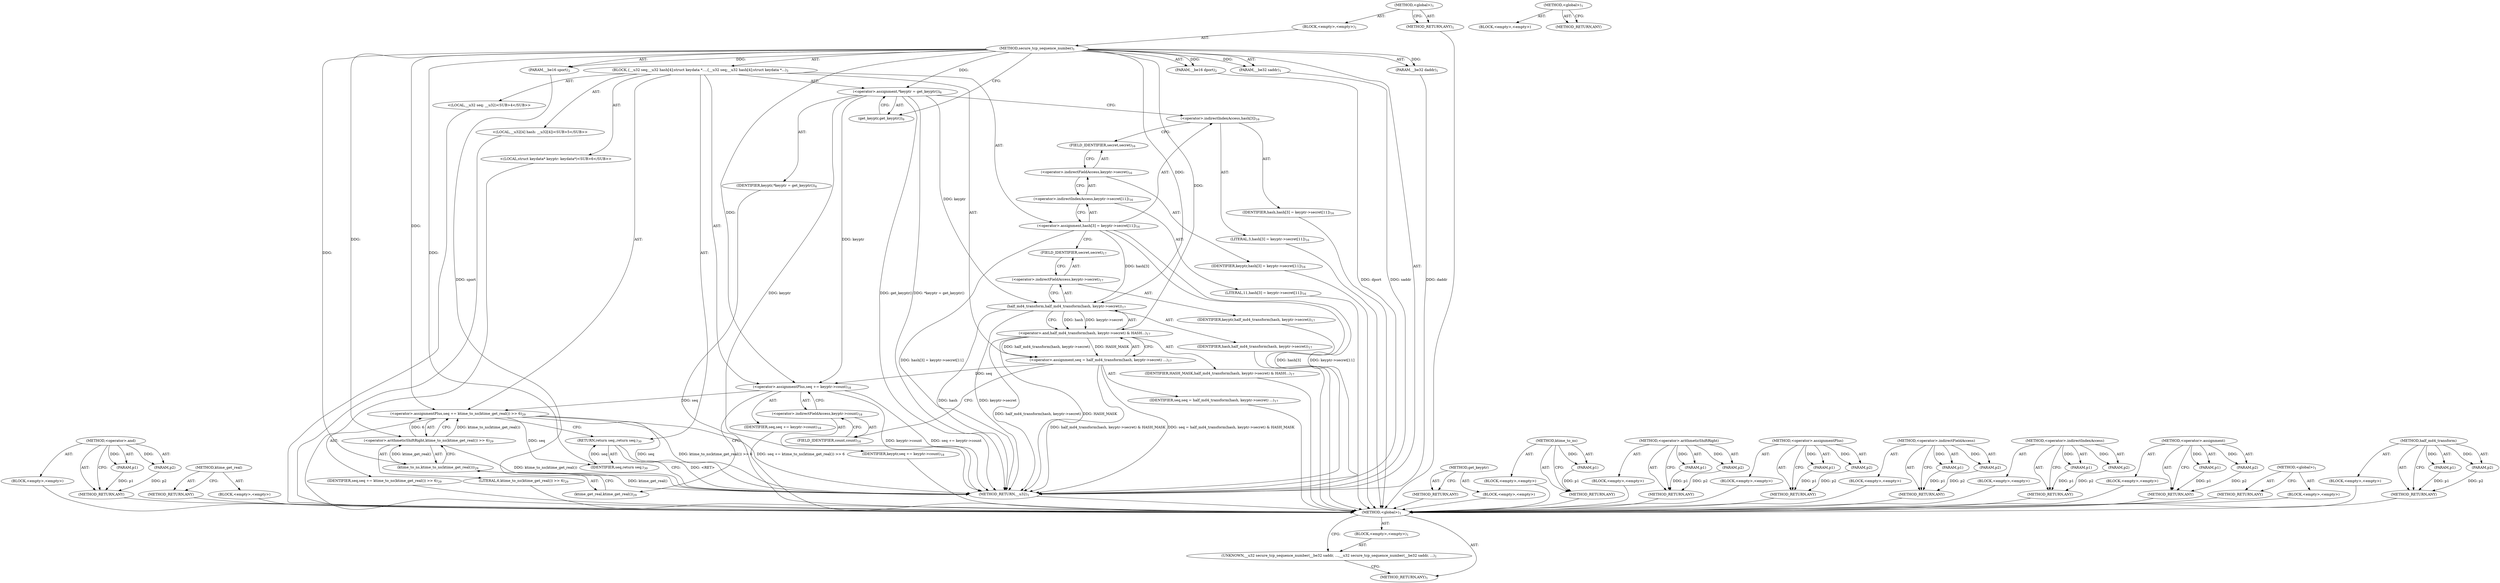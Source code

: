 digraph "&lt;global&gt;" {
vulnerable_96 [label=<(METHOD,&lt;operator&gt;.and)>];
vulnerable_97 [label=<(PARAM,p1)>];
vulnerable_98 [label=<(PARAM,p2)>];
vulnerable_99 [label=<(BLOCK,&lt;empty&gt;,&lt;empty&gt;)>];
vulnerable_100 [label=<(METHOD_RETURN,ANY)>];
vulnerable_120 [label=<(METHOD,ktime_get_real)>];
vulnerable_121 [label=<(BLOCK,&lt;empty&gt;,&lt;empty&gt;)>];
vulnerable_122 [label=<(METHOD_RETURN,ANY)>];
vulnerable_6 [label=<(METHOD,&lt;global&gt;)<SUB>1</SUB>>];
vulnerable_7 [label=<(BLOCK,&lt;empty&gt;,&lt;empty&gt;)<SUB>1</SUB>>];
vulnerable_8 [label=<(METHOD,secure_tcp_sequence_number)<SUB>1</SUB>>];
vulnerable_9 [label=<(PARAM,__be32 saddr)<SUB>1</SUB>>];
vulnerable_10 [label=<(PARAM,__be32 daddr)<SUB>1</SUB>>];
vulnerable_11 [label=<(PARAM,__be16 sport)<SUB>2</SUB>>];
vulnerable_12 [label=<(PARAM,__be16 dport)<SUB>2</SUB>>];
vulnerable_13 [label=<(BLOCK,{
	__u32 seq;
	__u32 hash[4];
	struct keydata *...,{
	__u32 seq;
	__u32 hash[4];
	struct keydata *...)<SUB>3</SUB>>];
vulnerable_14 [label="<(LOCAL,__u32 seq: __u32)<SUB>4</SUB>>"];
vulnerable_15 [label="<(LOCAL,__u32[4] hash: __u32[4])<SUB>5</SUB>>"];
vulnerable_16 [label="<(LOCAL,struct keydata* keyptr: keydata*)<SUB>6</SUB>>"];
vulnerable_17 [label=<(&lt;operator&gt;.assignment,*keyptr = get_keyptr())<SUB>6</SUB>>];
vulnerable_18 [label=<(IDENTIFIER,keyptr,*keyptr = get_keyptr())<SUB>6</SUB>>];
vulnerable_19 [label=<(get_keyptr,get_keyptr())<SUB>6</SUB>>];
vulnerable_20 [label=<(&lt;operator&gt;.assignment,hash[3] = keyptr-&gt;secret[11])<SUB>16</SUB>>];
vulnerable_21 [label=<(&lt;operator&gt;.indirectIndexAccess,hash[3])<SUB>16</SUB>>];
vulnerable_22 [label=<(IDENTIFIER,hash,hash[3] = keyptr-&gt;secret[11])<SUB>16</SUB>>];
vulnerable_23 [label=<(LITERAL,3,hash[3] = keyptr-&gt;secret[11])<SUB>16</SUB>>];
vulnerable_24 [label=<(&lt;operator&gt;.indirectIndexAccess,keyptr-&gt;secret[11])<SUB>16</SUB>>];
vulnerable_25 [label=<(&lt;operator&gt;.indirectFieldAccess,keyptr-&gt;secret)<SUB>16</SUB>>];
vulnerable_26 [label=<(IDENTIFIER,keyptr,hash[3] = keyptr-&gt;secret[11])<SUB>16</SUB>>];
vulnerable_27 [label=<(FIELD_IDENTIFIER,secret,secret)<SUB>16</SUB>>];
vulnerable_28 [label=<(LITERAL,11,hash[3] = keyptr-&gt;secret[11])<SUB>16</SUB>>];
vulnerable_29 [label=<(&lt;operator&gt;.assignment,seq = half_md4_transform(hash, keyptr-&gt;secret) ...)<SUB>17</SUB>>];
vulnerable_30 [label=<(IDENTIFIER,seq,seq = half_md4_transform(hash, keyptr-&gt;secret) ...)<SUB>17</SUB>>];
vulnerable_31 [label=<(&lt;operator&gt;.and,half_md4_transform(hash, keyptr-&gt;secret) &amp; HASH...)<SUB>17</SUB>>];
vulnerable_32 [label=<(half_md4_transform,half_md4_transform(hash, keyptr-&gt;secret))<SUB>17</SUB>>];
vulnerable_33 [label=<(IDENTIFIER,hash,half_md4_transform(hash, keyptr-&gt;secret))<SUB>17</SUB>>];
vulnerable_34 [label=<(&lt;operator&gt;.indirectFieldAccess,keyptr-&gt;secret)<SUB>17</SUB>>];
vulnerable_35 [label=<(IDENTIFIER,keyptr,half_md4_transform(hash, keyptr-&gt;secret))<SUB>17</SUB>>];
vulnerable_36 [label=<(FIELD_IDENTIFIER,secret,secret)<SUB>17</SUB>>];
vulnerable_37 [label=<(IDENTIFIER,HASH_MASK,half_md4_transform(hash, keyptr-&gt;secret) &amp; HASH...)<SUB>17</SUB>>];
vulnerable_38 [label=<(&lt;operator&gt;.assignmentPlus,seq += keyptr-&gt;count)<SUB>18</SUB>>];
vulnerable_39 [label=<(IDENTIFIER,seq,seq += keyptr-&gt;count)<SUB>18</SUB>>];
vulnerable_40 [label=<(&lt;operator&gt;.indirectFieldAccess,keyptr-&gt;count)<SUB>18</SUB>>];
vulnerable_41 [label=<(IDENTIFIER,keyptr,seq += keyptr-&gt;count)<SUB>18</SUB>>];
vulnerable_42 [label=<(FIELD_IDENTIFIER,count,count)<SUB>18</SUB>>];
vulnerable_43 [label=<(&lt;operator&gt;.assignmentPlus,seq += ktime_to_ns(ktime_get_real()) &gt;&gt; 6)<SUB>29</SUB>>];
vulnerable_44 [label=<(IDENTIFIER,seq,seq += ktime_to_ns(ktime_get_real()) &gt;&gt; 6)<SUB>29</SUB>>];
vulnerable_45 [label=<(&lt;operator&gt;.arithmeticShiftRight,ktime_to_ns(ktime_get_real()) &gt;&gt; 6)<SUB>29</SUB>>];
vulnerable_46 [label=<(ktime_to_ns,ktime_to_ns(ktime_get_real()))<SUB>29</SUB>>];
vulnerable_47 [label=<(ktime_get_real,ktime_get_real())<SUB>29</SUB>>];
vulnerable_48 [label=<(LITERAL,6,ktime_to_ns(ktime_get_real()) &gt;&gt; 6)<SUB>29</SUB>>];
vulnerable_49 [label=<(RETURN,return seq;,return seq;)<SUB>30</SUB>>];
vulnerable_50 [label=<(IDENTIFIER,seq,return seq;)<SUB>30</SUB>>];
vulnerable_51 [label=<(METHOD_RETURN,__u32)<SUB>1</SUB>>];
vulnerable_53 [label=<(METHOD_RETURN,ANY)<SUB>1</SUB>>];
vulnerable_83 [label=<(METHOD,get_keyptr)>];
vulnerable_84 [label=<(BLOCK,&lt;empty&gt;,&lt;empty&gt;)>];
vulnerable_85 [label=<(METHOD_RETURN,ANY)>];
vulnerable_116 [label=<(METHOD,ktime_to_ns)>];
vulnerable_117 [label=<(PARAM,p1)>];
vulnerable_118 [label=<(BLOCK,&lt;empty&gt;,&lt;empty&gt;)>];
vulnerable_119 [label=<(METHOD_RETURN,ANY)>];
vulnerable_111 [label=<(METHOD,&lt;operator&gt;.arithmeticShiftRight)>];
vulnerable_112 [label=<(PARAM,p1)>];
vulnerable_113 [label=<(PARAM,p2)>];
vulnerable_114 [label=<(BLOCK,&lt;empty&gt;,&lt;empty&gt;)>];
vulnerable_115 [label=<(METHOD_RETURN,ANY)>];
vulnerable_106 [label=<(METHOD,&lt;operator&gt;.assignmentPlus)>];
vulnerable_107 [label=<(PARAM,p1)>];
vulnerable_108 [label=<(PARAM,p2)>];
vulnerable_109 [label=<(BLOCK,&lt;empty&gt;,&lt;empty&gt;)>];
vulnerable_110 [label=<(METHOD_RETURN,ANY)>];
vulnerable_91 [label=<(METHOD,&lt;operator&gt;.indirectFieldAccess)>];
vulnerable_92 [label=<(PARAM,p1)>];
vulnerable_93 [label=<(PARAM,p2)>];
vulnerable_94 [label=<(BLOCK,&lt;empty&gt;,&lt;empty&gt;)>];
vulnerable_95 [label=<(METHOD_RETURN,ANY)>];
vulnerable_86 [label=<(METHOD,&lt;operator&gt;.indirectIndexAccess)>];
vulnerable_87 [label=<(PARAM,p1)>];
vulnerable_88 [label=<(PARAM,p2)>];
vulnerable_89 [label=<(BLOCK,&lt;empty&gt;,&lt;empty&gt;)>];
vulnerable_90 [label=<(METHOD_RETURN,ANY)>];
vulnerable_78 [label=<(METHOD,&lt;operator&gt;.assignment)>];
vulnerable_79 [label=<(PARAM,p1)>];
vulnerable_80 [label=<(PARAM,p2)>];
vulnerable_81 [label=<(BLOCK,&lt;empty&gt;,&lt;empty&gt;)>];
vulnerable_82 [label=<(METHOD_RETURN,ANY)>];
vulnerable_72 [label=<(METHOD,&lt;global&gt;)<SUB>1</SUB>>];
vulnerable_73 [label=<(BLOCK,&lt;empty&gt;,&lt;empty&gt;)>];
vulnerable_74 [label=<(METHOD_RETURN,ANY)>];
vulnerable_101 [label=<(METHOD,half_md4_transform)>];
vulnerable_102 [label=<(PARAM,p1)>];
vulnerable_103 [label=<(PARAM,p2)>];
vulnerable_104 [label=<(BLOCK,&lt;empty&gt;,&lt;empty&gt;)>];
vulnerable_105 [label=<(METHOD_RETURN,ANY)>];
fixed_6 [label=<(METHOD,&lt;global&gt;)<SUB>1</SUB>>];
fixed_7 [label=<(BLOCK,&lt;empty&gt;,&lt;empty&gt;)<SUB>1</SUB>>];
fixed_8 [label=<(UNKNOWN,__u32 secure_tcp_sequence_number(__be32 saddr, ...,__u32 secure_tcp_sequence_number(__be32 saddr, ...)<SUB>1</SUB>>];
fixed_9 [label=<(METHOD_RETURN,ANY)<SUB>1</SUB>>];
fixed_14 [label=<(METHOD,&lt;global&gt;)<SUB>1</SUB>>];
fixed_15 [label=<(BLOCK,&lt;empty&gt;,&lt;empty&gt;)>];
fixed_16 [label=<(METHOD_RETURN,ANY)>];
vulnerable_96 -> vulnerable_97  [key=0, label="AST: "];
vulnerable_96 -> vulnerable_97  [key=1, label="DDG: "];
vulnerable_96 -> vulnerable_99  [key=0, label="AST: "];
vulnerable_96 -> vulnerable_98  [key=0, label="AST: "];
vulnerable_96 -> vulnerable_98  [key=1, label="DDG: "];
vulnerable_96 -> vulnerable_100  [key=0, label="AST: "];
vulnerable_96 -> vulnerable_100  [key=1, label="CFG: "];
vulnerable_97 -> vulnerable_100  [key=0, label="DDG: p1"];
vulnerable_98 -> vulnerable_100  [key=0, label="DDG: p2"];
vulnerable_99 -> fixed_6  [key=0];
vulnerable_100 -> fixed_6  [key=0];
vulnerable_120 -> vulnerable_121  [key=0, label="AST: "];
vulnerable_120 -> vulnerable_122  [key=0, label="AST: "];
vulnerable_120 -> vulnerable_122  [key=1, label="CFG: "];
vulnerable_121 -> fixed_6  [key=0];
vulnerable_122 -> fixed_6  [key=0];
vulnerable_6 -> vulnerable_7  [key=0, label="AST: "];
vulnerable_6 -> vulnerable_53  [key=0, label="AST: "];
vulnerable_6 -> vulnerable_53  [key=1, label="CFG: "];
vulnerable_7 -> vulnerable_8  [key=0, label="AST: "];
vulnerable_8 -> vulnerable_9  [key=0, label="AST: "];
vulnerable_8 -> vulnerable_9  [key=1, label="DDG: "];
vulnerable_8 -> vulnerable_10  [key=0, label="AST: "];
vulnerable_8 -> vulnerable_10  [key=1, label="DDG: "];
vulnerable_8 -> vulnerable_11  [key=0, label="AST: "];
vulnerable_8 -> vulnerable_11  [key=1, label="DDG: "];
vulnerable_8 -> vulnerable_12  [key=0, label="AST: "];
vulnerable_8 -> vulnerable_12  [key=1, label="DDG: "];
vulnerable_8 -> vulnerable_13  [key=0, label="AST: "];
vulnerable_8 -> vulnerable_51  [key=0, label="AST: "];
vulnerable_8 -> vulnerable_19  [key=0, label="CFG: "];
vulnerable_8 -> vulnerable_17  [key=0, label="DDG: "];
vulnerable_8 -> vulnerable_38  [key=0, label="DDG: "];
vulnerable_8 -> vulnerable_43  [key=0, label="DDG: "];
vulnerable_8 -> vulnerable_50  [key=0, label="DDG: "];
vulnerable_8 -> vulnerable_31  [key=0, label="DDG: "];
vulnerable_8 -> vulnerable_45  [key=0, label="DDG: "];
vulnerable_8 -> vulnerable_32  [key=0, label="DDG: "];
vulnerable_8 -> vulnerable_46  [key=0, label="DDG: "];
vulnerable_9 -> vulnerable_51  [key=0, label="DDG: saddr"];
vulnerable_10 -> vulnerable_51  [key=0, label="DDG: daddr"];
vulnerable_11 -> vulnerable_51  [key=0, label="DDG: sport"];
vulnerable_12 -> vulnerable_51  [key=0, label="DDG: dport"];
vulnerable_13 -> vulnerable_14  [key=0, label="AST: "];
vulnerable_13 -> vulnerable_15  [key=0, label="AST: "];
vulnerable_13 -> vulnerable_16  [key=0, label="AST: "];
vulnerable_13 -> vulnerable_17  [key=0, label="AST: "];
vulnerable_13 -> vulnerable_20  [key=0, label="AST: "];
vulnerable_13 -> vulnerable_29  [key=0, label="AST: "];
vulnerable_13 -> vulnerable_38  [key=0, label="AST: "];
vulnerable_13 -> vulnerable_43  [key=0, label="AST: "];
vulnerable_13 -> vulnerable_49  [key=0, label="AST: "];
vulnerable_14 -> fixed_6  [key=0];
vulnerable_15 -> fixed_6  [key=0];
vulnerable_16 -> fixed_6  [key=0];
vulnerable_17 -> vulnerable_18  [key=0, label="AST: "];
vulnerable_17 -> vulnerable_19  [key=0, label="AST: "];
vulnerable_17 -> vulnerable_21  [key=0, label="CFG: "];
vulnerable_17 -> vulnerable_51  [key=0, label="DDG: keyptr"];
vulnerable_17 -> vulnerable_51  [key=1, label="DDG: get_keyptr()"];
vulnerable_17 -> vulnerable_51  [key=2, label="DDG: *keyptr = get_keyptr()"];
vulnerable_17 -> vulnerable_38  [key=0, label="DDG: keyptr"];
vulnerable_17 -> vulnerable_32  [key=0, label="DDG: keyptr"];
vulnerable_18 -> fixed_6  [key=0];
vulnerable_19 -> vulnerable_17  [key=0, label="CFG: "];
vulnerable_20 -> vulnerable_21  [key=0, label="AST: "];
vulnerable_20 -> vulnerable_24  [key=0, label="AST: "];
vulnerable_20 -> vulnerable_36  [key=0, label="CFG: "];
vulnerable_20 -> vulnerable_51  [key=0, label="DDG: hash[3]"];
vulnerable_20 -> vulnerable_51  [key=1, label="DDG: keyptr-&gt;secret[11]"];
vulnerable_20 -> vulnerable_51  [key=2, label="DDG: hash[3] = keyptr-&gt;secret[11]"];
vulnerable_20 -> vulnerable_32  [key=0, label="DDG: hash[3]"];
vulnerable_21 -> vulnerable_22  [key=0, label="AST: "];
vulnerable_21 -> vulnerable_23  [key=0, label="AST: "];
vulnerable_21 -> vulnerable_27  [key=0, label="CFG: "];
vulnerable_22 -> fixed_6  [key=0];
vulnerable_23 -> fixed_6  [key=0];
vulnerable_24 -> vulnerable_25  [key=0, label="AST: "];
vulnerable_24 -> vulnerable_28  [key=0, label="AST: "];
vulnerable_24 -> vulnerable_20  [key=0, label="CFG: "];
vulnerable_25 -> vulnerable_26  [key=0, label="AST: "];
vulnerable_25 -> vulnerable_27  [key=0, label="AST: "];
vulnerable_25 -> vulnerable_24  [key=0, label="CFG: "];
vulnerable_26 -> fixed_6  [key=0];
vulnerable_27 -> vulnerable_25  [key=0, label="CFG: "];
vulnerable_28 -> fixed_6  [key=0];
vulnerable_29 -> vulnerable_30  [key=0, label="AST: "];
vulnerable_29 -> vulnerable_31  [key=0, label="AST: "];
vulnerable_29 -> vulnerable_42  [key=0, label="CFG: "];
vulnerable_29 -> vulnerable_51  [key=0, label="DDG: half_md4_transform(hash, keyptr-&gt;secret) &amp; HASH_MASK"];
vulnerable_29 -> vulnerable_51  [key=1, label="DDG: seq = half_md4_transform(hash, keyptr-&gt;secret) &amp; HASH_MASK"];
vulnerable_29 -> vulnerable_38  [key=0, label="DDG: seq"];
vulnerable_30 -> fixed_6  [key=0];
vulnerable_31 -> vulnerable_32  [key=0, label="AST: "];
vulnerable_31 -> vulnerable_37  [key=0, label="AST: "];
vulnerable_31 -> vulnerable_29  [key=0, label="CFG: "];
vulnerable_31 -> vulnerable_29  [key=1, label="DDG: half_md4_transform(hash, keyptr-&gt;secret)"];
vulnerable_31 -> vulnerable_29  [key=2, label="DDG: HASH_MASK"];
vulnerable_31 -> vulnerable_51  [key=0, label="DDG: half_md4_transform(hash, keyptr-&gt;secret)"];
vulnerable_31 -> vulnerable_51  [key=1, label="DDG: HASH_MASK"];
vulnerable_32 -> vulnerable_33  [key=0, label="AST: "];
vulnerable_32 -> vulnerable_34  [key=0, label="AST: "];
vulnerable_32 -> vulnerable_31  [key=0, label="CFG: "];
vulnerable_32 -> vulnerable_31  [key=1, label="DDG: hash"];
vulnerable_32 -> vulnerable_31  [key=2, label="DDG: keyptr-&gt;secret"];
vulnerable_32 -> vulnerable_51  [key=0, label="DDG: hash"];
vulnerable_32 -> vulnerable_51  [key=1, label="DDG: keyptr-&gt;secret"];
vulnerable_33 -> fixed_6  [key=0];
vulnerable_34 -> vulnerable_35  [key=0, label="AST: "];
vulnerable_34 -> vulnerable_36  [key=0, label="AST: "];
vulnerable_34 -> vulnerable_32  [key=0, label="CFG: "];
vulnerable_35 -> fixed_6  [key=0];
vulnerable_36 -> vulnerable_34  [key=0, label="CFG: "];
vulnerable_37 -> fixed_6  [key=0];
vulnerable_38 -> vulnerable_39  [key=0, label="AST: "];
vulnerable_38 -> vulnerable_40  [key=0, label="AST: "];
vulnerable_38 -> vulnerable_47  [key=0, label="CFG: "];
vulnerable_38 -> vulnerable_51  [key=0, label="DDG: keyptr-&gt;count"];
vulnerable_38 -> vulnerable_51  [key=1, label="DDG: seq += keyptr-&gt;count"];
vulnerable_38 -> vulnerable_43  [key=0, label="DDG: seq"];
vulnerable_39 -> fixed_6  [key=0];
vulnerable_40 -> vulnerable_41  [key=0, label="AST: "];
vulnerable_40 -> vulnerable_42  [key=0, label="AST: "];
vulnerable_40 -> vulnerable_38  [key=0, label="CFG: "];
vulnerable_41 -> fixed_6  [key=0];
vulnerable_42 -> vulnerable_40  [key=0, label="CFG: "];
vulnerable_43 -> vulnerable_44  [key=0, label="AST: "];
vulnerable_43 -> vulnerable_45  [key=0, label="AST: "];
vulnerable_43 -> vulnerable_49  [key=0, label="CFG: "];
vulnerable_43 -> vulnerable_51  [key=0, label="DDG: seq"];
vulnerable_43 -> vulnerable_51  [key=1, label="DDG: ktime_to_ns(ktime_get_real()) &gt;&gt; 6"];
vulnerable_43 -> vulnerable_51  [key=2, label="DDG: seq += ktime_to_ns(ktime_get_real()) &gt;&gt; 6"];
vulnerable_43 -> vulnerable_50  [key=0, label="DDG: seq"];
vulnerable_44 -> fixed_6  [key=0];
vulnerable_45 -> vulnerable_46  [key=0, label="AST: "];
vulnerable_45 -> vulnerable_48  [key=0, label="AST: "];
vulnerable_45 -> vulnerable_43  [key=0, label="CFG: "];
vulnerable_45 -> vulnerable_43  [key=1, label="DDG: ktime_to_ns(ktime_get_real())"];
vulnerable_45 -> vulnerable_43  [key=2, label="DDG: 6"];
vulnerable_45 -> vulnerable_51  [key=0, label="DDG: ktime_to_ns(ktime_get_real())"];
vulnerable_46 -> vulnerable_47  [key=0, label="AST: "];
vulnerable_46 -> vulnerable_45  [key=0, label="CFG: "];
vulnerable_46 -> vulnerable_45  [key=1, label="DDG: ktime_get_real()"];
vulnerable_46 -> vulnerable_51  [key=0, label="DDG: ktime_get_real()"];
vulnerable_47 -> vulnerable_46  [key=0, label="CFG: "];
vulnerable_48 -> fixed_6  [key=0];
vulnerable_49 -> vulnerable_50  [key=0, label="AST: "];
vulnerable_49 -> vulnerable_51  [key=0, label="CFG: "];
vulnerable_49 -> vulnerable_51  [key=1, label="DDG: &lt;RET&gt;"];
vulnerable_50 -> vulnerable_49  [key=0, label="DDG: seq"];
vulnerable_51 -> fixed_6  [key=0];
vulnerable_53 -> fixed_6  [key=0];
vulnerable_83 -> vulnerable_84  [key=0, label="AST: "];
vulnerable_83 -> vulnerable_85  [key=0, label="AST: "];
vulnerable_83 -> vulnerable_85  [key=1, label="CFG: "];
vulnerable_84 -> fixed_6  [key=0];
vulnerable_85 -> fixed_6  [key=0];
vulnerable_116 -> vulnerable_117  [key=0, label="AST: "];
vulnerable_116 -> vulnerable_117  [key=1, label="DDG: "];
vulnerable_116 -> vulnerable_118  [key=0, label="AST: "];
vulnerable_116 -> vulnerable_119  [key=0, label="AST: "];
vulnerable_116 -> vulnerable_119  [key=1, label="CFG: "];
vulnerable_117 -> vulnerable_119  [key=0, label="DDG: p1"];
vulnerable_118 -> fixed_6  [key=0];
vulnerable_119 -> fixed_6  [key=0];
vulnerable_111 -> vulnerable_112  [key=0, label="AST: "];
vulnerable_111 -> vulnerable_112  [key=1, label="DDG: "];
vulnerable_111 -> vulnerable_114  [key=0, label="AST: "];
vulnerable_111 -> vulnerable_113  [key=0, label="AST: "];
vulnerable_111 -> vulnerable_113  [key=1, label="DDG: "];
vulnerable_111 -> vulnerable_115  [key=0, label="AST: "];
vulnerable_111 -> vulnerable_115  [key=1, label="CFG: "];
vulnerable_112 -> vulnerable_115  [key=0, label="DDG: p1"];
vulnerable_113 -> vulnerable_115  [key=0, label="DDG: p2"];
vulnerable_114 -> fixed_6  [key=0];
vulnerable_115 -> fixed_6  [key=0];
vulnerable_106 -> vulnerable_107  [key=0, label="AST: "];
vulnerable_106 -> vulnerable_107  [key=1, label="DDG: "];
vulnerable_106 -> vulnerable_109  [key=0, label="AST: "];
vulnerable_106 -> vulnerable_108  [key=0, label="AST: "];
vulnerable_106 -> vulnerable_108  [key=1, label="DDG: "];
vulnerable_106 -> vulnerable_110  [key=0, label="AST: "];
vulnerable_106 -> vulnerable_110  [key=1, label="CFG: "];
vulnerable_107 -> vulnerable_110  [key=0, label="DDG: p1"];
vulnerable_108 -> vulnerable_110  [key=0, label="DDG: p2"];
vulnerable_109 -> fixed_6  [key=0];
vulnerable_110 -> fixed_6  [key=0];
vulnerable_91 -> vulnerable_92  [key=0, label="AST: "];
vulnerable_91 -> vulnerable_92  [key=1, label="DDG: "];
vulnerable_91 -> vulnerable_94  [key=0, label="AST: "];
vulnerable_91 -> vulnerable_93  [key=0, label="AST: "];
vulnerable_91 -> vulnerable_93  [key=1, label="DDG: "];
vulnerable_91 -> vulnerable_95  [key=0, label="AST: "];
vulnerable_91 -> vulnerable_95  [key=1, label="CFG: "];
vulnerable_92 -> vulnerable_95  [key=0, label="DDG: p1"];
vulnerable_93 -> vulnerable_95  [key=0, label="DDG: p2"];
vulnerable_94 -> fixed_6  [key=0];
vulnerable_95 -> fixed_6  [key=0];
vulnerable_86 -> vulnerable_87  [key=0, label="AST: "];
vulnerable_86 -> vulnerable_87  [key=1, label="DDG: "];
vulnerable_86 -> vulnerable_89  [key=0, label="AST: "];
vulnerable_86 -> vulnerable_88  [key=0, label="AST: "];
vulnerable_86 -> vulnerable_88  [key=1, label="DDG: "];
vulnerable_86 -> vulnerable_90  [key=0, label="AST: "];
vulnerable_86 -> vulnerable_90  [key=1, label="CFG: "];
vulnerable_87 -> vulnerable_90  [key=0, label="DDG: p1"];
vulnerable_88 -> vulnerable_90  [key=0, label="DDG: p2"];
vulnerable_89 -> fixed_6  [key=0];
vulnerable_90 -> fixed_6  [key=0];
vulnerable_78 -> vulnerable_79  [key=0, label="AST: "];
vulnerable_78 -> vulnerable_79  [key=1, label="DDG: "];
vulnerable_78 -> vulnerable_81  [key=0, label="AST: "];
vulnerable_78 -> vulnerable_80  [key=0, label="AST: "];
vulnerable_78 -> vulnerable_80  [key=1, label="DDG: "];
vulnerable_78 -> vulnerable_82  [key=0, label="AST: "];
vulnerable_78 -> vulnerable_82  [key=1, label="CFG: "];
vulnerable_79 -> vulnerable_82  [key=0, label="DDG: p1"];
vulnerable_80 -> vulnerable_82  [key=0, label="DDG: p2"];
vulnerable_81 -> fixed_6  [key=0];
vulnerable_82 -> fixed_6  [key=0];
vulnerable_72 -> vulnerable_73  [key=0, label="AST: "];
vulnerable_72 -> vulnerable_74  [key=0, label="AST: "];
vulnerable_72 -> vulnerable_74  [key=1, label="CFG: "];
vulnerable_73 -> fixed_6  [key=0];
vulnerable_74 -> fixed_6  [key=0];
vulnerable_101 -> vulnerable_102  [key=0, label="AST: "];
vulnerable_101 -> vulnerable_102  [key=1, label="DDG: "];
vulnerable_101 -> vulnerable_104  [key=0, label="AST: "];
vulnerable_101 -> vulnerable_103  [key=0, label="AST: "];
vulnerable_101 -> vulnerable_103  [key=1, label="DDG: "];
vulnerable_101 -> vulnerable_105  [key=0, label="AST: "];
vulnerable_101 -> vulnerable_105  [key=1, label="CFG: "];
vulnerable_102 -> vulnerable_105  [key=0, label="DDG: p1"];
vulnerable_103 -> vulnerable_105  [key=0, label="DDG: p2"];
vulnerable_104 -> fixed_6  [key=0];
vulnerable_105 -> fixed_6  [key=0];
fixed_6 -> fixed_7  [key=0, label="AST: "];
fixed_6 -> fixed_9  [key=0, label="AST: "];
fixed_6 -> fixed_8  [key=0, label="CFG: "];
fixed_7 -> fixed_8  [key=0, label="AST: "];
fixed_8 -> fixed_9  [key=0, label="CFG: "];
fixed_14 -> fixed_15  [key=0, label="AST: "];
fixed_14 -> fixed_16  [key=0, label="AST: "];
fixed_14 -> fixed_16  [key=1, label="CFG: "];
}
